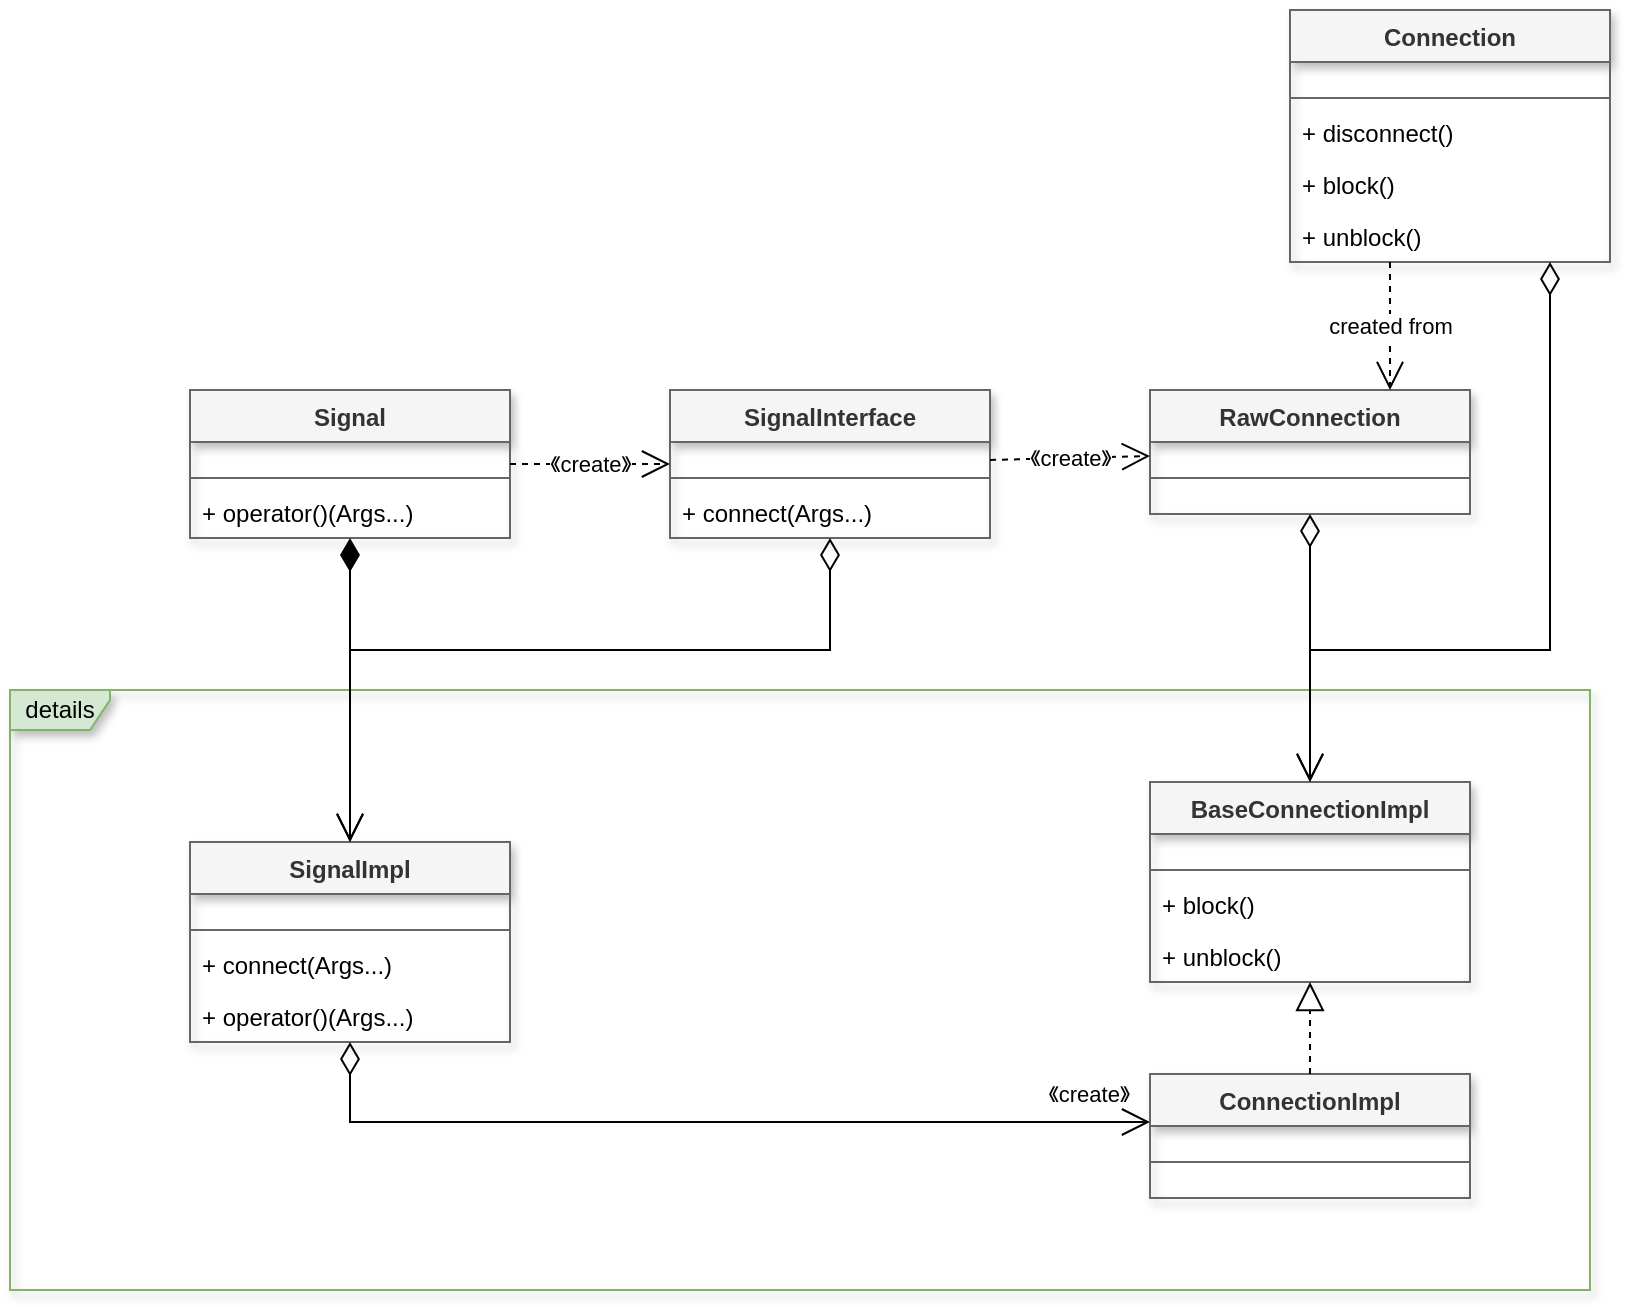 <mxfile version="20.6.2" type="device"><diagram id="aqrfMFMAa0HE1SeiLMsb" name="ページ1"><mxGraphModel dx="1069" dy="851" grid="1" gridSize="10" guides="1" tooltips="1" connect="1" arrows="1" fold="1" page="1" pageScale="1" pageWidth="4681" pageHeight="3300" math="0" shadow="0"><root><mxCell id="0"/><mxCell id="1" parent="0"/><mxCell id="wUfbMhwo-QzJpiY3814y-25" value="details" style="shape=umlFrame;whiteSpace=wrap;html=1;shadow=1;fillColor=#d5e8d4;strokeColor=#82b366;width=50;height=20;" vertex="1" parent="1"><mxGeometry x="330" y="660" width="790" height="300" as="geometry"/></mxCell><mxCell id="wUfbMhwo-QzJpiY3814y-1" value="Connection" style="swimlane;fontStyle=1;align=center;verticalAlign=top;childLayout=stackLayout;horizontal=1;startSize=26;horizontalStack=0;resizeParent=1;resizeParentMax=0;resizeLast=0;collapsible=1;marginBottom=0;fillColor=#f5f5f5;fontColor=#333333;strokeColor=#666666;shadow=1;" vertex="1" parent="1"><mxGeometry x="970" y="320" width="160" height="126" as="geometry"/></mxCell><mxCell id="wUfbMhwo-QzJpiY3814y-26" value="" style="text;strokeColor=none;fillColor=none;align=left;verticalAlign=middle;spacingTop=-1;spacingLeft=4;spacingRight=4;rotatable=0;labelPosition=right;points=[];portConstraint=eastwest;" vertex="1" parent="wUfbMhwo-QzJpiY3814y-1"><mxGeometry y="26" width="160" height="14" as="geometry"/></mxCell><mxCell id="wUfbMhwo-QzJpiY3814y-3" value="" style="line;strokeWidth=1;fillColor=none;align=left;verticalAlign=middle;spacingTop=-1;spacingLeft=3;spacingRight=3;rotatable=0;labelPosition=right;points=[];portConstraint=eastwest;strokeColor=inherit;" vertex="1" parent="wUfbMhwo-QzJpiY3814y-1"><mxGeometry y="40" width="160" height="8" as="geometry"/></mxCell><mxCell id="wUfbMhwo-QzJpiY3814y-56" value="+ disconnect()" style="text;strokeColor=none;fillColor=none;align=left;verticalAlign=top;rounded=0;shadow=1;spacingLeft=4;spacingRight=4;" vertex="1" parent="wUfbMhwo-QzJpiY3814y-1"><mxGeometry y="48" width="160" height="26" as="geometry"/></mxCell><mxCell id="wUfbMhwo-QzJpiY3814y-53" value="+ block()" style="text;strokeColor=none;fillColor=none;align=left;verticalAlign=top;rounded=0;shadow=1;spacingLeft=4;spacingRight=4;" vertex="1" parent="wUfbMhwo-QzJpiY3814y-1"><mxGeometry y="74" width="160" height="26" as="geometry"/></mxCell><mxCell id="wUfbMhwo-QzJpiY3814y-55" value="+ unblock()" style="text;strokeColor=none;fillColor=none;align=left;verticalAlign=top;rounded=0;shadow=1;spacingLeft=4;spacingRight=4;" vertex="1" parent="wUfbMhwo-QzJpiY3814y-1"><mxGeometry y="100" width="160" height="26" as="geometry"/></mxCell><mxCell id="wUfbMhwo-QzJpiY3814y-5" value="Signal" style="swimlane;fontStyle=1;align=center;verticalAlign=top;childLayout=stackLayout;horizontal=1;startSize=26;horizontalStack=0;resizeParent=1;resizeParentMax=0;resizeLast=0;collapsible=1;marginBottom=0;fillColor=#f5f5f5;fontColor=#333333;strokeColor=#666666;shadow=1;" vertex="1" parent="1"><mxGeometry x="420" y="510" width="160" height="74" as="geometry"/></mxCell><mxCell id="wUfbMhwo-QzJpiY3814y-38" value="" style="text;strokeColor=none;fillColor=none;align=left;verticalAlign=middle;spacingTop=-1;spacingLeft=4;spacingRight=4;rotatable=0;labelPosition=right;points=[];portConstraint=eastwest;" vertex="1" parent="wUfbMhwo-QzJpiY3814y-5"><mxGeometry y="26" width="160" height="14" as="geometry"/></mxCell><mxCell id="wUfbMhwo-QzJpiY3814y-7" value="" style="line;strokeWidth=1;fillColor=none;align=left;verticalAlign=middle;spacingTop=-1;spacingLeft=3;spacingRight=3;rotatable=0;labelPosition=right;points=[];portConstraint=eastwest;strokeColor=inherit;" vertex="1" parent="wUfbMhwo-QzJpiY3814y-5"><mxGeometry y="40" width="160" height="8" as="geometry"/></mxCell><mxCell id="wUfbMhwo-QzJpiY3814y-8" value="+ operator()(Args...)" style="text;strokeColor=none;fillColor=none;align=left;verticalAlign=top;rounded=0;shadow=1;spacingLeft=4;spacingRight=4;" vertex="1" parent="wUfbMhwo-QzJpiY3814y-5"><mxGeometry y="48" width="160" height="26" as="geometry"/></mxCell><mxCell id="wUfbMhwo-QzJpiY3814y-9" value="SignalInterface" style="swimlane;fontStyle=1;align=center;verticalAlign=top;childLayout=stackLayout;horizontal=1;startSize=26;horizontalStack=0;resizeParent=1;resizeParentMax=0;resizeLast=0;collapsible=1;marginBottom=0;fillColor=#f5f5f5;fontColor=#333333;strokeColor=#666666;shadow=1;" vertex="1" parent="1"><mxGeometry x="660" y="510" width="160" height="74" as="geometry"/></mxCell><mxCell id="wUfbMhwo-QzJpiY3814y-39" value="" style="text;strokeColor=none;fillColor=none;align=left;verticalAlign=middle;spacingTop=-1;spacingLeft=4;spacingRight=4;rotatable=0;labelPosition=right;points=[];portConstraint=eastwest;" vertex="1" parent="wUfbMhwo-QzJpiY3814y-9"><mxGeometry y="26" width="160" height="14" as="geometry"/></mxCell><mxCell id="wUfbMhwo-QzJpiY3814y-11" value="" style="line;strokeWidth=1;fillColor=none;align=left;verticalAlign=middle;spacingTop=-1;spacingLeft=3;spacingRight=3;rotatable=0;labelPosition=right;points=[];portConstraint=eastwest;strokeColor=inherit;" vertex="1" parent="wUfbMhwo-QzJpiY3814y-9"><mxGeometry y="40" width="160" height="8" as="geometry"/></mxCell><mxCell id="wUfbMhwo-QzJpiY3814y-12" value="+ connect(Args...)" style="text;strokeColor=none;fillColor=none;align=left;verticalAlign=top;rounded=0;shadow=1;spacingLeft=4;spacingRight=4;" vertex="1" parent="wUfbMhwo-QzJpiY3814y-9"><mxGeometry y="48" width="160" height="26" as="geometry"/></mxCell><mxCell id="wUfbMhwo-QzJpiY3814y-13" value="RawConnection" style="swimlane;fontStyle=1;align=center;verticalAlign=top;childLayout=stackLayout;horizontal=1;startSize=26;horizontalStack=0;resizeParent=1;resizeParentMax=0;resizeLast=0;collapsible=1;marginBottom=0;fillColor=#f5f5f5;fontColor=#333333;strokeColor=#666666;shadow=1;" vertex="1" parent="1"><mxGeometry x="900" y="510" width="160" height="62" as="geometry"/></mxCell><mxCell id="wUfbMhwo-QzJpiY3814y-27" value="" style="text;strokeColor=none;fillColor=none;align=left;verticalAlign=middle;spacingTop=-1;spacingLeft=4;spacingRight=4;rotatable=0;labelPosition=right;points=[];portConstraint=eastwest;" vertex="1" parent="wUfbMhwo-QzJpiY3814y-13"><mxGeometry y="26" width="160" height="14" as="geometry"/></mxCell><mxCell id="wUfbMhwo-QzJpiY3814y-15" value="" style="line;strokeWidth=1;fillColor=none;align=left;verticalAlign=middle;spacingTop=-1;spacingLeft=3;spacingRight=3;rotatable=0;labelPosition=right;points=[];portConstraint=eastwest;strokeColor=inherit;" vertex="1" parent="wUfbMhwo-QzJpiY3814y-13"><mxGeometry y="40" width="160" height="8" as="geometry"/></mxCell><mxCell id="wUfbMhwo-QzJpiY3814y-54" value="" style="text;strokeColor=none;fillColor=none;align=left;verticalAlign=middle;spacingTop=-1;spacingLeft=4;spacingRight=4;rotatable=0;labelPosition=right;points=[];portConstraint=eastwest;" vertex="1" parent="wUfbMhwo-QzJpiY3814y-13"><mxGeometry y="48" width="160" height="14" as="geometry"/></mxCell><mxCell id="wUfbMhwo-QzJpiY3814y-17" value="ConnectionImpl" style="swimlane;fontStyle=1;align=center;verticalAlign=top;childLayout=stackLayout;horizontal=1;startSize=26;horizontalStack=0;resizeParent=1;resizeParentMax=0;resizeLast=0;collapsible=1;marginBottom=0;fillColor=#f5f5f5;fontColor=#333333;strokeColor=#666666;shadow=1;" vertex="1" parent="1"><mxGeometry x="900" y="852" width="160" height="62" as="geometry"/></mxCell><mxCell id="wUfbMhwo-QzJpiY3814y-28" value="" style="text;strokeColor=none;fillColor=none;align=left;verticalAlign=middle;spacingTop=-1;spacingLeft=4;spacingRight=4;rotatable=0;labelPosition=right;points=[];portConstraint=eastwest;" vertex="1" parent="wUfbMhwo-QzJpiY3814y-17"><mxGeometry y="26" width="160" height="14" as="geometry"/></mxCell><mxCell id="wUfbMhwo-QzJpiY3814y-19" value="" style="line;strokeWidth=1;fillColor=none;align=left;verticalAlign=middle;spacingTop=-1;spacingLeft=3;spacingRight=3;rotatable=0;labelPosition=right;points=[];portConstraint=eastwest;strokeColor=inherit;" vertex="1" parent="wUfbMhwo-QzJpiY3814y-17"><mxGeometry y="40" width="160" height="8" as="geometry"/></mxCell><mxCell id="wUfbMhwo-QzJpiY3814y-46" value="" style="text;strokeColor=none;fillColor=none;align=left;verticalAlign=middle;spacingTop=-1;spacingLeft=4;spacingRight=4;rotatable=0;labelPosition=right;points=[];portConstraint=eastwest;" vertex="1" parent="wUfbMhwo-QzJpiY3814y-17"><mxGeometry y="48" width="160" height="14" as="geometry"/></mxCell><mxCell id="wUfbMhwo-QzJpiY3814y-21" value="SignalImpl" style="swimlane;fontStyle=1;align=center;verticalAlign=top;childLayout=stackLayout;horizontal=1;startSize=26;horizontalStack=0;resizeParent=1;resizeParentMax=0;resizeLast=0;collapsible=1;marginBottom=0;fillColor=#f5f5f5;fontColor=#333333;strokeColor=#666666;shadow=1;" vertex="1" parent="1"><mxGeometry x="420" y="736" width="160" height="100" as="geometry"/></mxCell><mxCell id="wUfbMhwo-QzJpiY3814y-29" value="" style="text;strokeColor=none;fillColor=none;align=left;verticalAlign=middle;spacingTop=-1;spacingLeft=4;spacingRight=4;rotatable=0;labelPosition=right;points=[];portConstraint=eastwest;" vertex="1" parent="wUfbMhwo-QzJpiY3814y-21"><mxGeometry y="26" width="160" height="14" as="geometry"/></mxCell><mxCell id="wUfbMhwo-QzJpiY3814y-23" value="" style="line;strokeWidth=1;fillColor=none;align=left;verticalAlign=middle;spacingTop=-1;spacingLeft=3;spacingRight=3;rotatable=0;labelPosition=right;points=[];portConstraint=eastwest;strokeColor=inherit;" vertex="1" parent="wUfbMhwo-QzJpiY3814y-21"><mxGeometry y="40" width="160" height="8" as="geometry"/></mxCell><mxCell id="wUfbMhwo-QzJpiY3814y-45" value="+ connect(Args...)" style="text;strokeColor=none;fillColor=none;align=left;verticalAlign=top;rounded=0;shadow=1;spacingLeft=4;spacingRight=4;" vertex="1" parent="wUfbMhwo-QzJpiY3814y-21"><mxGeometry y="48" width="160" height="26" as="geometry"/></mxCell><mxCell id="wUfbMhwo-QzJpiY3814y-47" value="+ operator()(Args...)" style="text;strokeColor=none;fillColor=none;align=left;verticalAlign=top;rounded=0;shadow=1;spacingLeft=4;spacingRight=4;" vertex="1" parent="wUfbMhwo-QzJpiY3814y-21"><mxGeometry y="74" width="160" height="26" as="geometry"/></mxCell><mxCell id="wUfbMhwo-QzJpiY3814y-30" value="BaseConnectionImpl" style="swimlane;fontStyle=1;align=center;verticalAlign=top;childLayout=stackLayout;horizontal=1;startSize=26;horizontalStack=0;resizeParent=1;resizeParentMax=0;resizeLast=0;collapsible=1;marginBottom=0;fillColor=#f5f5f5;fontColor=#333333;strokeColor=#666666;shadow=1;" vertex="1" parent="1"><mxGeometry x="900" y="706" width="160" height="100" as="geometry"/></mxCell><mxCell id="wUfbMhwo-QzJpiY3814y-31" value="" style="text;strokeColor=none;fillColor=none;align=left;verticalAlign=middle;spacingTop=-1;spacingLeft=4;spacingRight=4;rotatable=0;labelPosition=right;points=[];portConstraint=eastwest;" vertex="1" parent="wUfbMhwo-QzJpiY3814y-30"><mxGeometry y="26" width="160" height="14" as="geometry"/></mxCell><mxCell id="wUfbMhwo-QzJpiY3814y-32" value="" style="line;strokeWidth=1;fillColor=none;align=left;verticalAlign=middle;spacingTop=-1;spacingLeft=3;spacingRight=3;rotatable=0;labelPosition=right;points=[];portConstraint=eastwest;strokeColor=inherit;" vertex="1" parent="wUfbMhwo-QzJpiY3814y-30"><mxGeometry y="40" width="160" height="8" as="geometry"/></mxCell><mxCell id="wUfbMhwo-QzJpiY3814y-33" value="+ block()" style="text;strokeColor=none;fillColor=none;align=left;verticalAlign=top;rounded=0;shadow=1;spacingLeft=4;spacingRight=4;" vertex="1" parent="wUfbMhwo-QzJpiY3814y-30"><mxGeometry y="48" width="160" height="26" as="geometry"/></mxCell><mxCell id="wUfbMhwo-QzJpiY3814y-40" value="+ unblock()" style="text;strokeColor=none;fillColor=none;align=left;verticalAlign=top;rounded=0;shadow=1;spacingLeft=4;spacingRight=4;" vertex="1" parent="wUfbMhwo-QzJpiY3814y-30"><mxGeometry y="74" width="160" height="26" as="geometry"/></mxCell><mxCell id="wUfbMhwo-QzJpiY3814y-34" value="" style="endArrow=block;dashed=1;endFill=0;endSize=12;html=1;rounded=0;" edge="1" parent="1" source="wUfbMhwo-QzJpiY3814y-17" target="wUfbMhwo-QzJpiY3814y-30"><mxGeometry width="160" relative="1" as="geometry"><mxPoint x="880" y="652" as="sourcePoint"/><mxPoint x="1040" y="652" as="targetPoint"/></mxGeometry></mxCell><mxCell id="wUfbMhwo-QzJpiY3814y-35" value="" style="endArrow=open;html=1;endSize=12;startArrow=diamondThin;startSize=14;startFill=0;edgeStyle=orthogonalEdgeStyle;align=left;verticalAlign=bottom;rounded=0;" edge="1" parent="1" source="wUfbMhwo-QzJpiY3814y-21" target="wUfbMhwo-QzJpiY3814y-17"><mxGeometry x="-1" y="3" relative="1" as="geometry"><mxPoint x="680" y="656" as="sourcePoint"/><mxPoint x="840" y="656" as="targetPoint"/><Array as="points"><mxPoint x="500" y="876"/></Array></mxGeometry></mxCell><mxCell id="wUfbMhwo-QzJpiY3814y-57" value="《create》" style="edgeLabel;html=1;align=right;verticalAlign=bottom;resizable=0;points=[];" vertex="1" connectable="0" parent="wUfbMhwo-QzJpiY3814y-35"><mxGeometry x="0.858" y="3" relative="1" as="geometry"><mxPoint x="21" y="-3" as="offset"/></mxGeometry></mxCell><mxCell id="wUfbMhwo-QzJpiY3814y-36" value="" style="endArrow=open;html=1;endSize=12;startArrow=diamondThin;startSize=14;startFill=1;edgeStyle=orthogonalEdgeStyle;align=left;verticalAlign=bottom;rounded=0;" edge="1" parent="1" source="wUfbMhwo-QzJpiY3814y-5" target="wUfbMhwo-QzJpiY3814y-21"><mxGeometry x="-1" y="3" relative="1" as="geometry"><mxPoint x="620" y="620" as="sourcePoint"/><mxPoint x="780" y="620" as="targetPoint"/></mxGeometry></mxCell><mxCell id="wUfbMhwo-QzJpiY3814y-37" value="《create》" style="endArrow=open;endSize=12;dashed=1;html=1;rounded=0;" edge="1" parent="1" source="wUfbMhwo-QzJpiY3814y-5" target="wUfbMhwo-QzJpiY3814y-9"><mxGeometry width="160" relative="1" as="geometry"><mxPoint x="620" y="620" as="sourcePoint"/><mxPoint x="780" y="620" as="targetPoint"/></mxGeometry></mxCell><mxCell id="wUfbMhwo-QzJpiY3814y-48" value="《create》" style="endArrow=open;endSize=12;dashed=1;html=1;rounded=0;" edge="1" parent="1" source="wUfbMhwo-QzJpiY3814y-9" target="wUfbMhwo-QzJpiY3814y-13"><mxGeometry width="160" relative="1" as="geometry"><mxPoint x="620" y="620" as="sourcePoint"/><mxPoint x="780" y="620" as="targetPoint"/></mxGeometry></mxCell><mxCell id="wUfbMhwo-QzJpiY3814y-49" value="" style="endArrow=open;html=1;endSize=12;startArrow=diamondThin;startSize=14;startFill=0;edgeStyle=orthogonalEdgeStyle;align=left;verticalAlign=bottom;rounded=0;" edge="1" parent="1" source="wUfbMhwo-QzJpiY3814y-9" target="wUfbMhwo-QzJpiY3814y-21"><mxGeometry x="-1" y="3" relative="1" as="geometry"><mxPoint x="770" y="550" as="sourcePoint"/><mxPoint x="930" y="550" as="targetPoint"/><Array as="points"><mxPoint x="740" y="640"/><mxPoint x="500" y="640"/></Array></mxGeometry></mxCell><mxCell id="wUfbMhwo-QzJpiY3814y-50" value="" style="endArrow=open;html=1;endSize=12;startArrow=diamondThin;startSize=14;startFill=0;edgeStyle=orthogonalEdgeStyle;align=left;verticalAlign=bottom;rounded=0;" edge="1" parent="1" source="wUfbMhwo-QzJpiY3814y-13" target="wUfbMhwo-QzJpiY3814y-30"><mxGeometry x="-1" y="3" relative="1" as="geometry"><mxPoint x="680" y="656" as="sourcePoint"/><mxPoint x="840" y="656" as="targetPoint"/><Array as="points"><mxPoint x="980" y="670"/><mxPoint x="980" y="670"/></Array></mxGeometry></mxCell><mxCell id="wUfbMhwo-QzJpiY3814y-51" value="" style="endArrow=open;html=1;endSize=12;startArrow=diamondThin;startSize=14;startFill=0;edgeStyle=orthogonalEdgeStyle;align=left;verticalAlign=bottom;rounded=0;" edge="1" parent="1" source="wUfbMhwo-QzJpiY3814y-1" target="wUfbMhwo-QzJpiY3814y-30"><mxGeometry x="-1" y="3" relative="1" as="geometry"><mxPoint x="680" y="656" as="sourcePoint"/><mxPoint x="840" y="656" as="targetPoint"/><Array as="points"><mxPoint x="1100" y="640"/><mxPoint x="980" y="640"/></Array></mxGeometry></mxCell><mxCell id="wUfbMhwo-QzJpiY3814y-52" value="created from" style="endArrow=open;endSize=12;dashed=1;html=1;rounded=0;edgeStyle=orthogonalEdgeStyle;" edge="1" parent="1" source="wUfbMhwo-QzJpiY3814y-1" target="wUfbMhwo-QzJpiY3814y-13"><mxGeometry width="160" relative="1" as="geometry"><mxPoint x="950" y="470" as="sourcePoint"/><mxPoint x="780" y="620" as="targetPoint"/><Array as="points"><mxPoint x="1020" y="470"/><mxPoint x="1020" y="470"/></Array></mxGeometry></mxCell></root></mxGraphModel></diagram></mxfile>